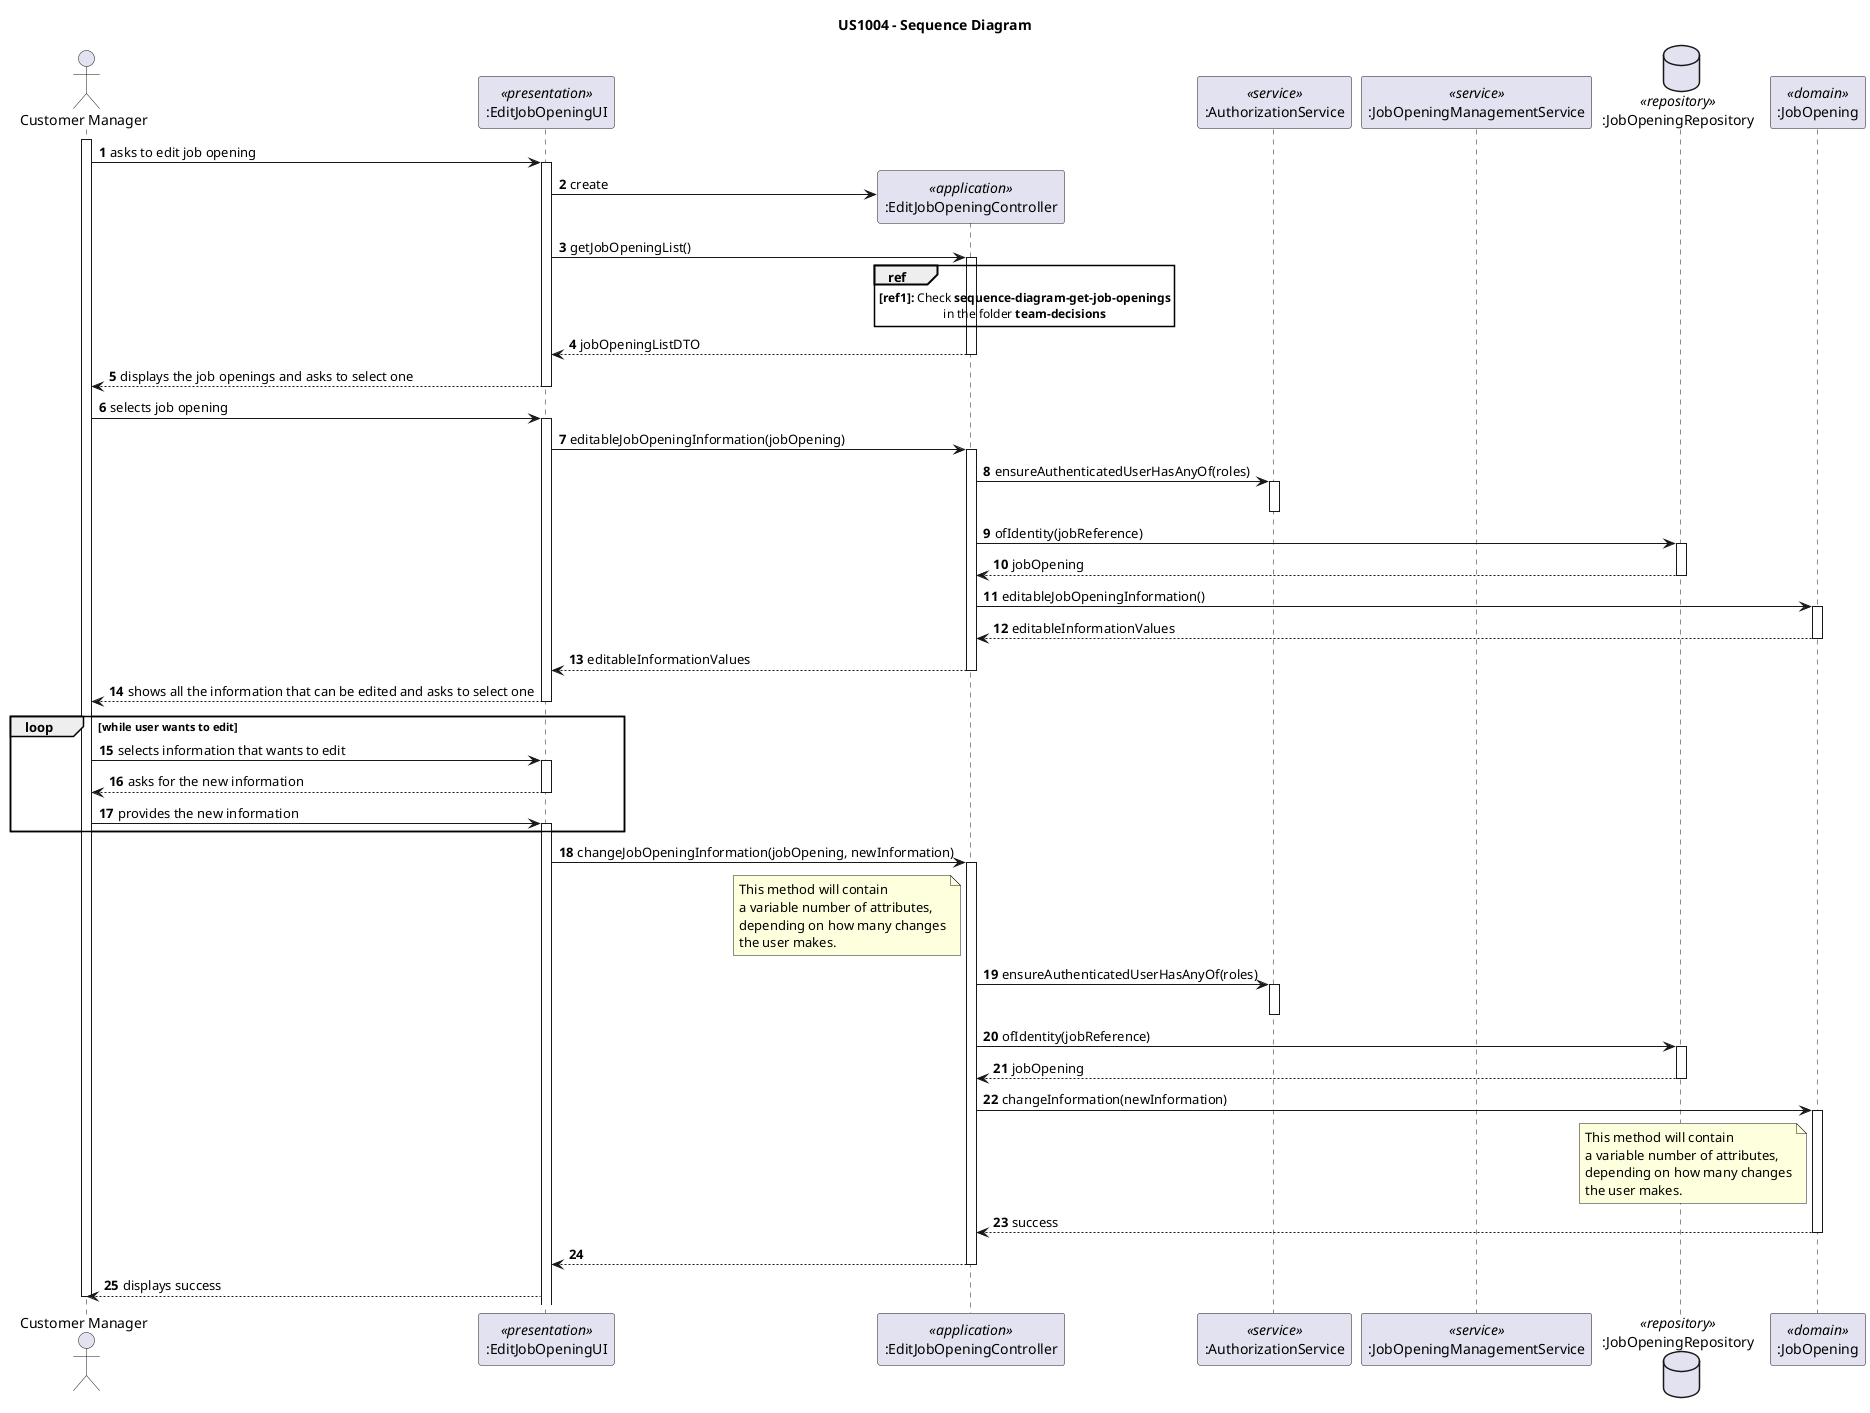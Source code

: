 @startuml
'https://plantuml.com/sequence-diagram

title US1004 - Sequence Diagram

autonumber

actor "Customer Manager" as USER
participant ":EditJobOpeningUI" as UI <<presentation>>
participant ":EditJobOpeningController" as CTRL <<application>>
participant ":AuthorizationService" as AUTHZ <<service>>
participant ":JobOpeningManagementService" as JOMS <<service>>
database ":JobOpeningRepository" as JO_REPO <<repository>>
participant ":JobOpening" as JO <<domain>>

activate USER

USER -> UI : asks to edit job opening
activate UI

UI -> CTRL**: create

UI -> CTRL : getJobOpeningList()
activate CTRL

ref over CTRL
**[ref1]:** Check **sequence-diagram-get-job-openings**
in the folder **team-decisions**
end ref

CTRL --> UI: jobOpeningListDTO
deactivate CTRL

UI --> USER : displays the job openings and asks to select one
deactivate UI


USER -> UI : selects job opening
activate UI

    UI -> CTRL: editableJobOpeningInformation(jobOpening)
    activate CTRL

    CTRL -> AUTHZ:  ensureAuthenticatedUserHasAnyOf(roles)
    activate AUTHZ
    deactivate AUTHZ

    CTRL -> JO_REPO: ofIdentity(jobReference)
    activate JO_REPO

    JO_REPO --> CTRL: jobOpening
    deactivate JO_REPO

    CTRL -> JO : editableJobOpeningInformation()
    activate JO

    JO --> CTRL: editableInformationValues
    deactivate JO

    CTRL --> UI: editableInformationValues
    deactivate CTRL


UI --> USER : shows all the information that can be edited and asks to select one
deactivate UI

loop while user wants to edit
USER -> UI : selects information that wants to edit
activate UI

UI --> USER : asks for the new information
deactivate UI

USER -> UI: provides the new information
activate UI
end loop

    UI -> CTRL: changeJobOpeningInformation(jobOpening, newInformation)
    activate CTRL

        note left CTRL
        This method will contain
        a variable number of attributes,
        depending on how many changes
        the user makes.
        end note

    CTRL -> AUTHZ:  ensureAuthenticatedUserHasAnyOf(roles)
    activate AUTHZ
    deactivate AUTHZ

    CTRL -> JO_REPO: ofIdentity(jobReference)
    activate JO_REPO

    JO_REPO --> CTRL: jobOpening
    deactivate JO_REPO

    CTRL -> JO: changeInformation(newInformation)
    activate JO

        note left JO
        This method will contain
        a variable number of attributes,
        depending on how many changes
        the user makes.
        end note

    JO --> CTRL: success
    deactivate JO

CTRL --> UI:
deactivate CTRL

UI --> USER: displays success

deactivate USER


@enduml
